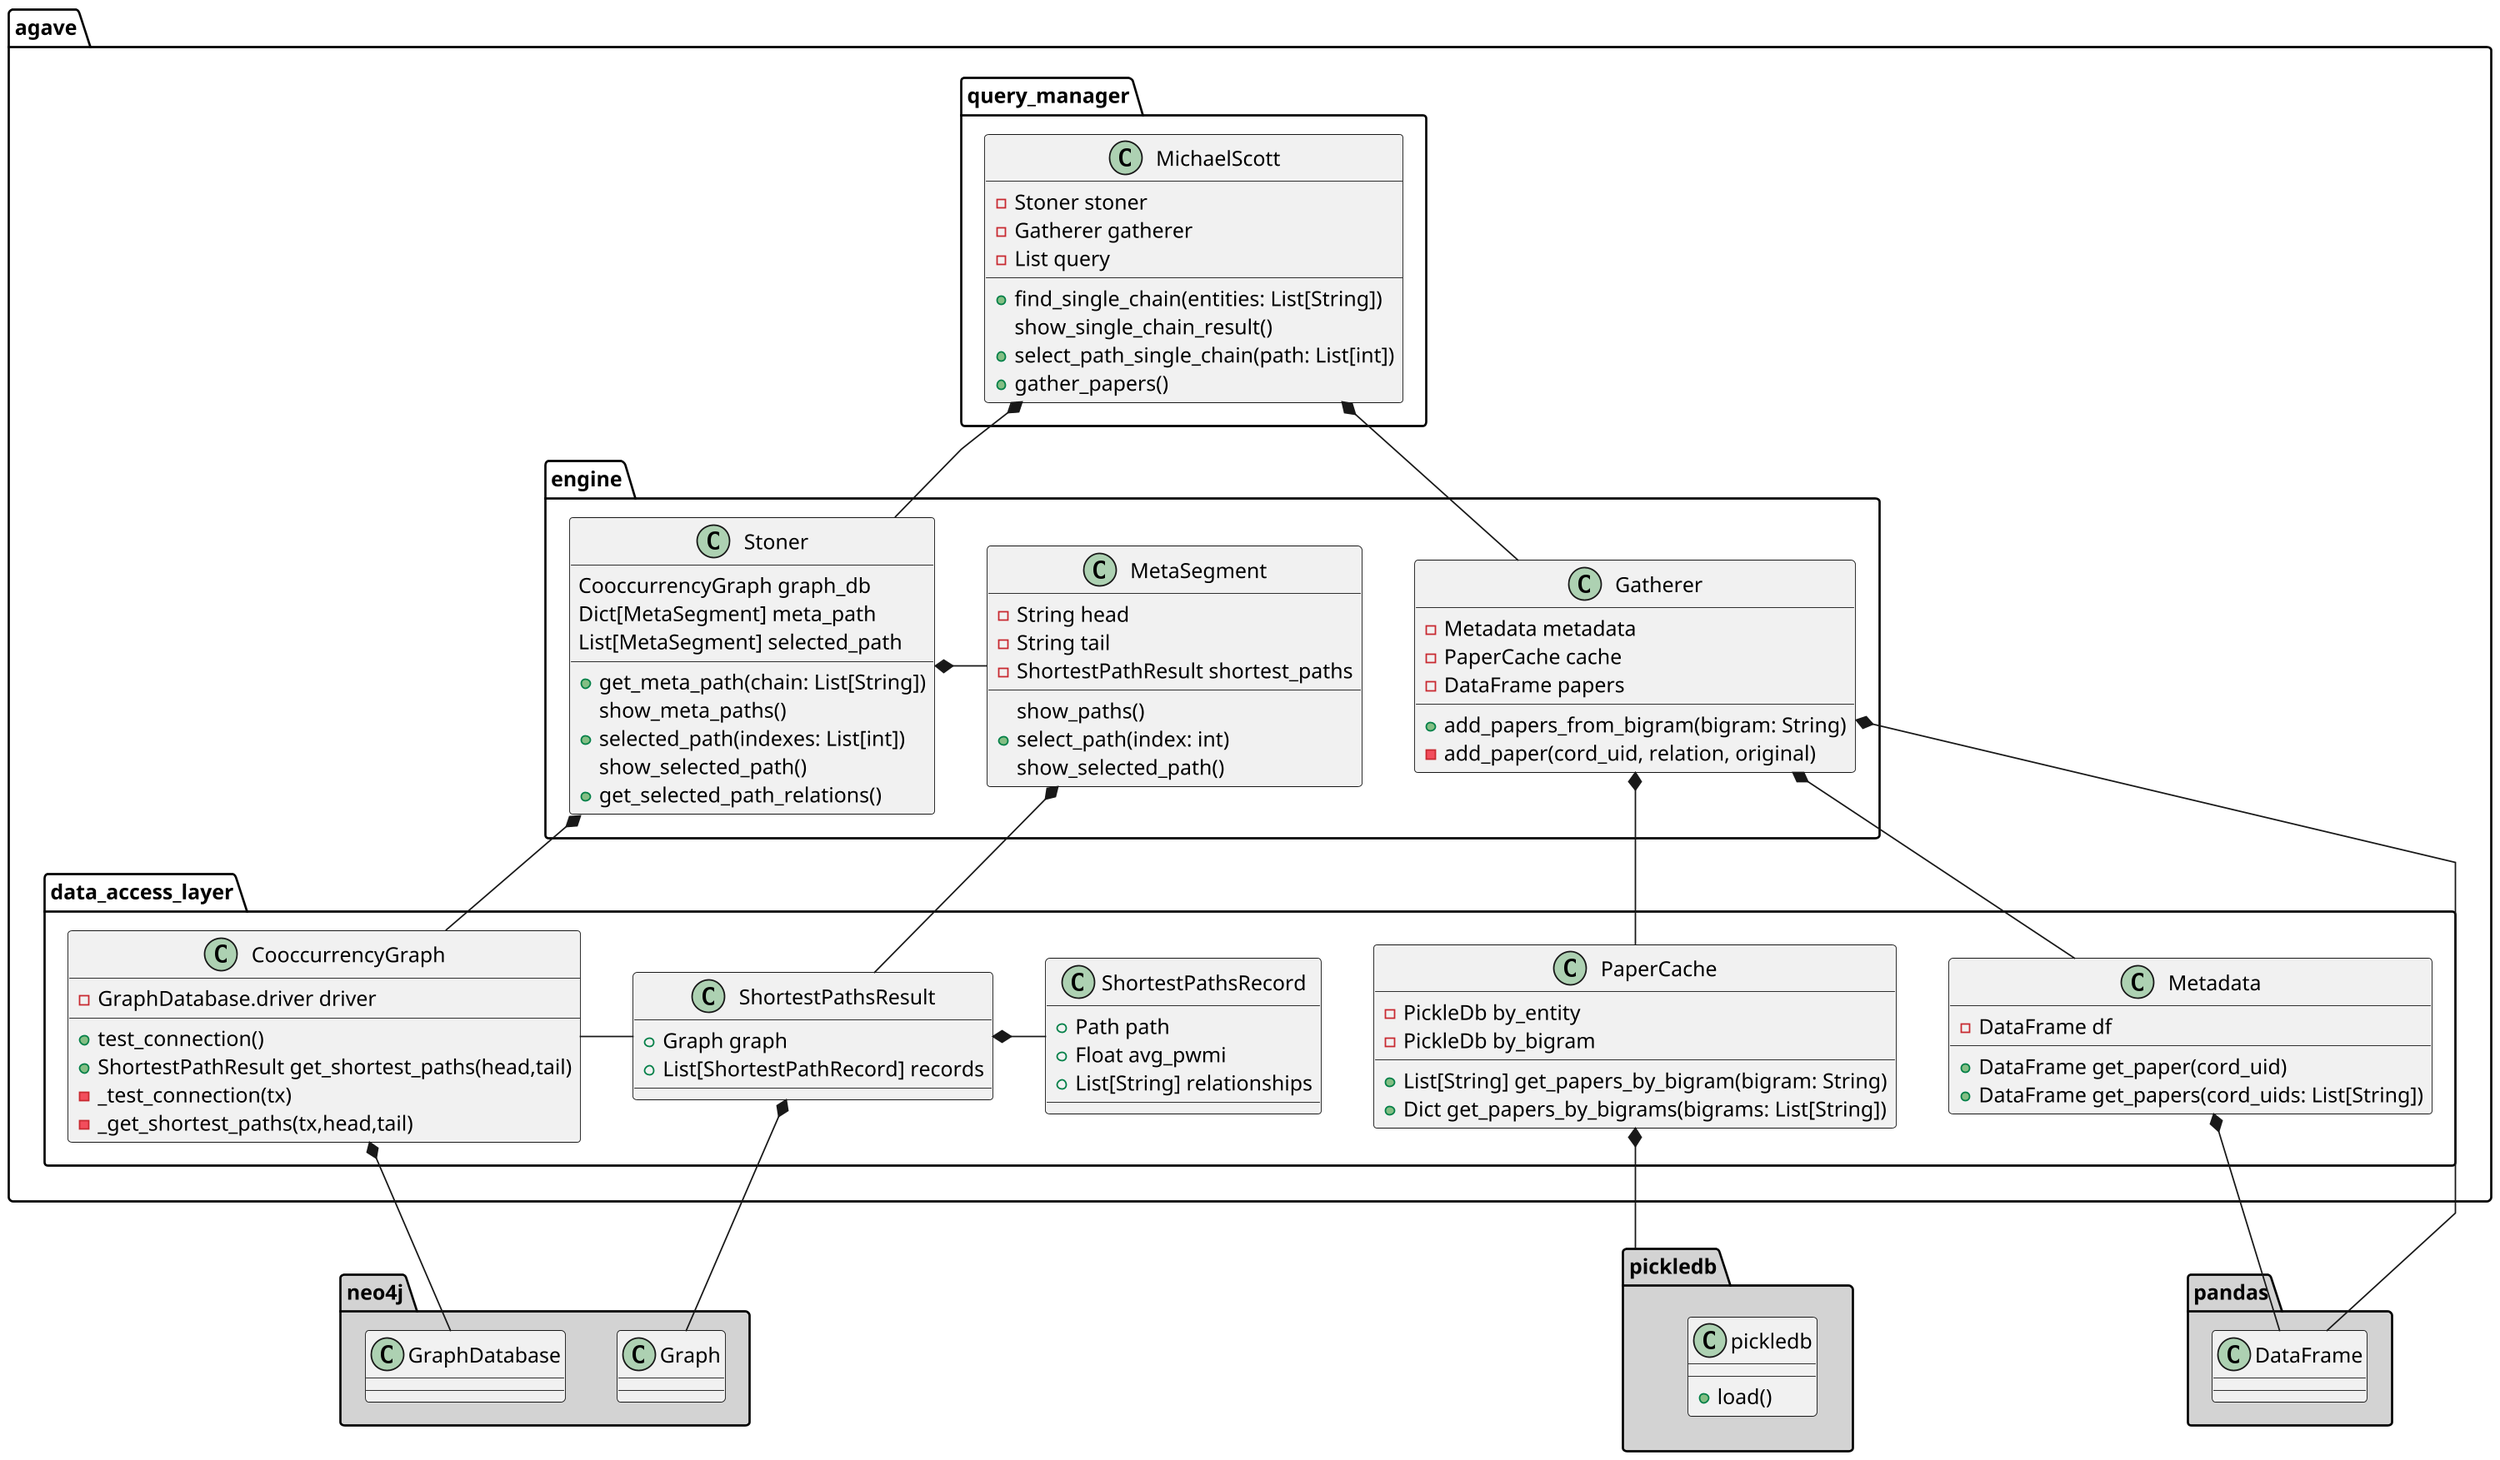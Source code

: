 @startuml AgaveClassDiagram
skinparam Linetype polyline
'skinparam Linetype ortho
scale 3000*3000

package pandas #LightGray{
    class DataFrame
}
package agave{
    package query_manager {
        class MichaelScott{
            - Stoner stoner
            - Gatherer gatherer
            - List query
            + find_single_chain(entities: List[String])
            show_single_chain_result()
            + select_path_single_chain(path: List[int])
            + gather_papers()
        }
    }
    package "engine"{
        class Gatherer{
            - Metadata metadata
            - PaperCache cache
            - DataFrame papers
            + add_papers_from_bigram(bigram: String)
            - add_paper(cord_uid, relation, original)
        }
        class Stoner{
            CooccurrencyGraph graph_db
            Dict[MetaSegment] meta_path
            List[MetaSegment] selected_path
            + get_meta_path(chain: List[String])
            show_meta_paths()
            + selected_path(indexes: List[int])
            show_selected_path()
            + get_selected_path_relations()
        }
        
        class MetaSegment{
            - String head
            - String tail
            - ShortestPathResult shortest_paths
            show_paths()
            + select_path(index: int)
            show_selected_path()
        }
    }
    package "data_access_layer" {
        class CooccurrencyGraph{
            - GraphDatabase.driver driver
            + test_connection()
            + ShortestPathResult get_shortest_paths(head,tail)
            - _test_connection(tx)
            - _get_shortest_paths(tx,head,tail)
        }

        class ShortestPathsResult{
            +Graph graph
            +List[ShortestPathRecord] records
        }

        class ShortestPathsRecord {
            +Path path
            +Float avg_pwmi
            +List[String] relationships
        }
        CooccurrencyGraph -right- ShortestPathsResult
        'note right on link: get_shortest_path()
        ShortestPathsResult *-right- ShortestPathsRecord

        ''' ----------------------------------
        class PaperCache {
            - PickleDb by_entity
            - PickleDb by_bigram
            + List[String] get_papers_by_bigram(bigram: String)
            + Dict get_papers_by_bigrams(bigrams: List[String])
        }
        ''' ----------------------------------
        class Metadata{
            - DataFrame df
            + DataFrame get_paper(cord_uid)
            + DataFrame get_papers(cord_uids: List[String])
        }
    }
    Gatherer *-down- Metadata
    Gatherer *-down- PaperCache
    Gatherer *-down- DataFrame
    Stoner *-down- CooccurrencyGraph
    Stoner *-left- MetaSegment
    MetaSegment *-- ShortestPathsResult
}

Metadata *-down- DataFrame

PaperCache *-down- pickledb

package pickledb #LightGray{
    class pickledb{
        +load()
    }
}

package neo4j #LightGray{
    class GraphDatabase
    class Graph
}

MichaelScott *-- Gatherer
MichaelScott *-- Stoner
CooccurrencyGraph *-- GraphDatabase
Graph --* ShortestPathsResult
@enduml